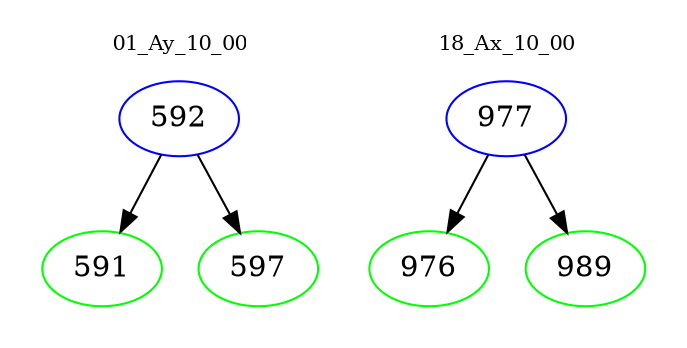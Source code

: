 digraph{
subgraph cluster_0 {
color = white
label = "01_Ay_10_00";
fontsize=10;
T0_592 [label="592", color="blue"]
T0_592 -> T0_591 [color="black"]
T0_591 [label="591", color="green"]
T0_592 -> T0_597 [color="black"]
T0_597 [label="597", color="green"]
}
subgraph cluster_1 {
color = white
label = "18_Ax_10_00";
fontsize=10;
T1_977 [label="977", color="blue"]
T1_977 -> T1_976 [color="black"]
T1_976 [label="976", color="green"]
T1_977 -> T1_989 [color="black"]
T1_989 [label="989", color="green"]
}
}
